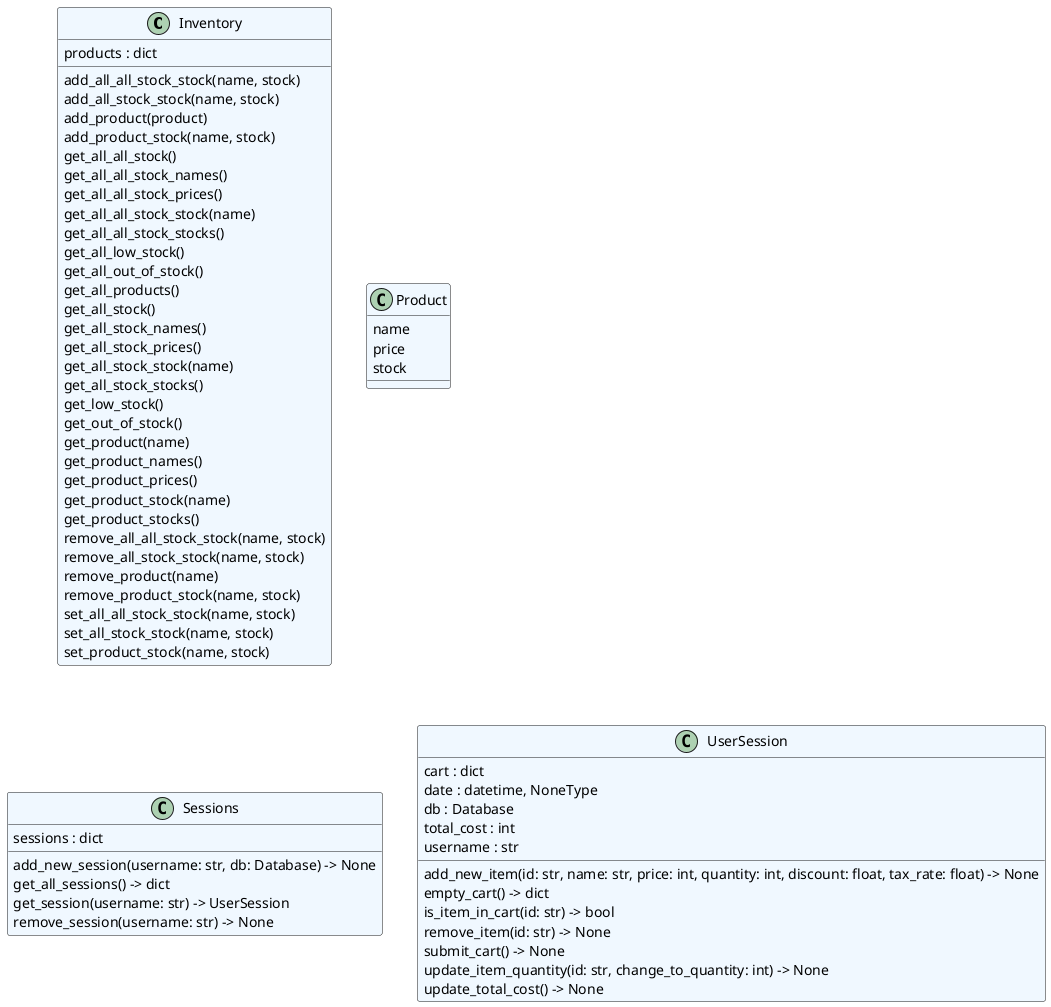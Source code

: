 @startuml classes
set namespaceSeparator none
class "Inventory" as core.product.Inventory #aliceblue {
  products : dict
  add_all_all_stock_stock(name, stock)
  add_all_stock_stock(name, stock)
  add_product(product)
  add_product_stock(name, stock)
  get_all_all_stock()
  get_all_all_stock_names()
  get_all_all_stock_prices()
  get_all_all_stock_stock(name)
  get_all_all_stock_stocks()
  get_all_low_stock()
  get_all_out_of_stock()
  get_all_products()
  get_all_stock()
  get_all_stock_names()
  get_all_stock_prices()
  get_all_stock_stock(name)
  get_all_stock_stocks()
  get_low_stock()
  get_out_of_stock()
  get_product(name)
  get_product_names()
  get_product_prices()
  get_product_stock(name)
  get_product_stocks()
  remove_all_all_stock_stock(name, stock)
  remove_all_stock_stock(name, stock)
  remove_product(name)
  remove_product_stock(name, stock)
  set_all_all_stock_stock(name, stock)
  set_all_stock_stock(name, stock)
  set_product_stock(name, stock)
}
class "Product" as core.product.Product #aliceblue {
  name
  price
  stock
}
class "Sessions" as core.session.Sessions #aliceblue {
  sessions : dict
  add_new_session(username: str, db: Database) -> None
  get_all_sessions() -> dict
  get_session(username: str) -> UserSession
  remove_session(username: str) -> None
}
class "UserSession" as core.session.UserSession #aliceblue {
  cart : dict
  date : datetime, NoneType
  db : Database
  total_cost : int
  username : str
  add_new_item(id: str, name: str, price: int, quantity: int, discount: float, tax_rate: float) -> None
  empty_cart() -> dict
  is_item_in_cart(id: str) -> bool
  remove_item(id: str) -> None
  submit_cart() -> None
  update_item_quantity(id: str, change_to_quantity: int) -> None
  update_total_cost() -> None
}
@enduml

